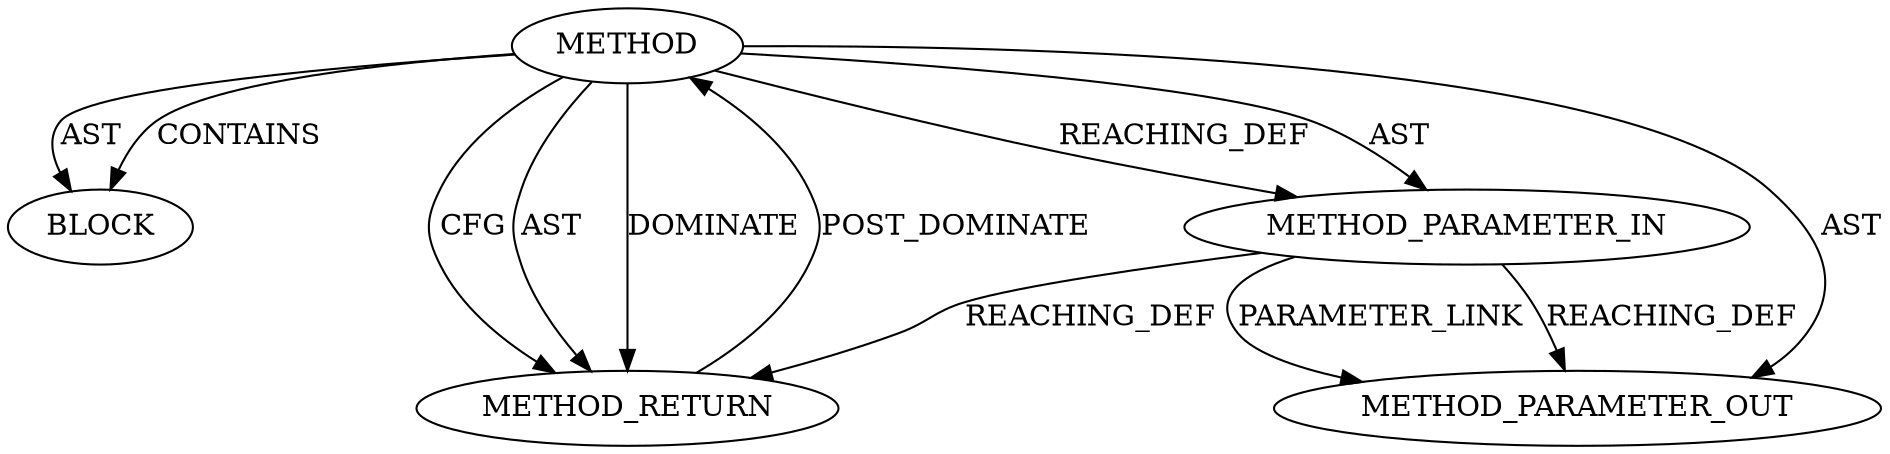 digraph {
  12043 [label=BLOCK ORDER=1 ARGUMENT_INDEX=1 CODE="<empty>" TYPE_FULL_NAME="ANY"]
  12041 [label=METHOD AST_PARENT_TYPE="NAMESPACE_BLOCK" AST_PARENT_FULL_NAME="<global>" ORDER=0 CODE="<empty>" FULL_NAME="iov_iter_is_discard" IS_EXTERNAL=true FILENAME="<empty>" SIGNATURE="" NAME="iov_iter_is_discard"]
  13274 [label=METHOD_PARAMETER_OUT ORDER=1 CODE="p1" IS_VARIADIC=false TYPE_FULL_NAME="ANY" EVALUATION_STRATEGY="BY_VALUE" INDEX=1 NAME="p1"]
  12044 [label=METHOD_RETURN ORDER=2 CODE="RET" TYPE_FULL_NAME="ANY" EVALUATION_STRATEGY="BY_VALUE"]
  12042 [label=METHOD_PARAMETER_IN ORDER=1 CODE="p1" IS_VARIADIC=false TYPE_FULL_NAME="ANY" EVALUATION_STRATEGY="BY_VALUE" INDEX=1 NAME="p1"]
  12041 -> 12042 [label=REACHING_DEF VARIABLE=""]
  12041 -> 12044 [label=AST ]
  12042 -> 13274 [label=REACHING_DEF VARIABLE="p1"]
  12042 -> 13274 [label=PARAMETER_LINK ]
  12042 -> 12044 [label=REACHING_DEF VARIABLE="p1"]
  12044 -> 12041 [label=POST_DOMINATE ]
  12041 -> 12043 [label=CONTAINS ]
  12041 -> 12044 [label=DOMINATE ]
  12041 -> 12043 [label=AST ]
  12041 -> 12042 [label=AST ]
  12041 -> 12044 [label=CFG ]
  12041 -> 13274 [label=AST ]
}
